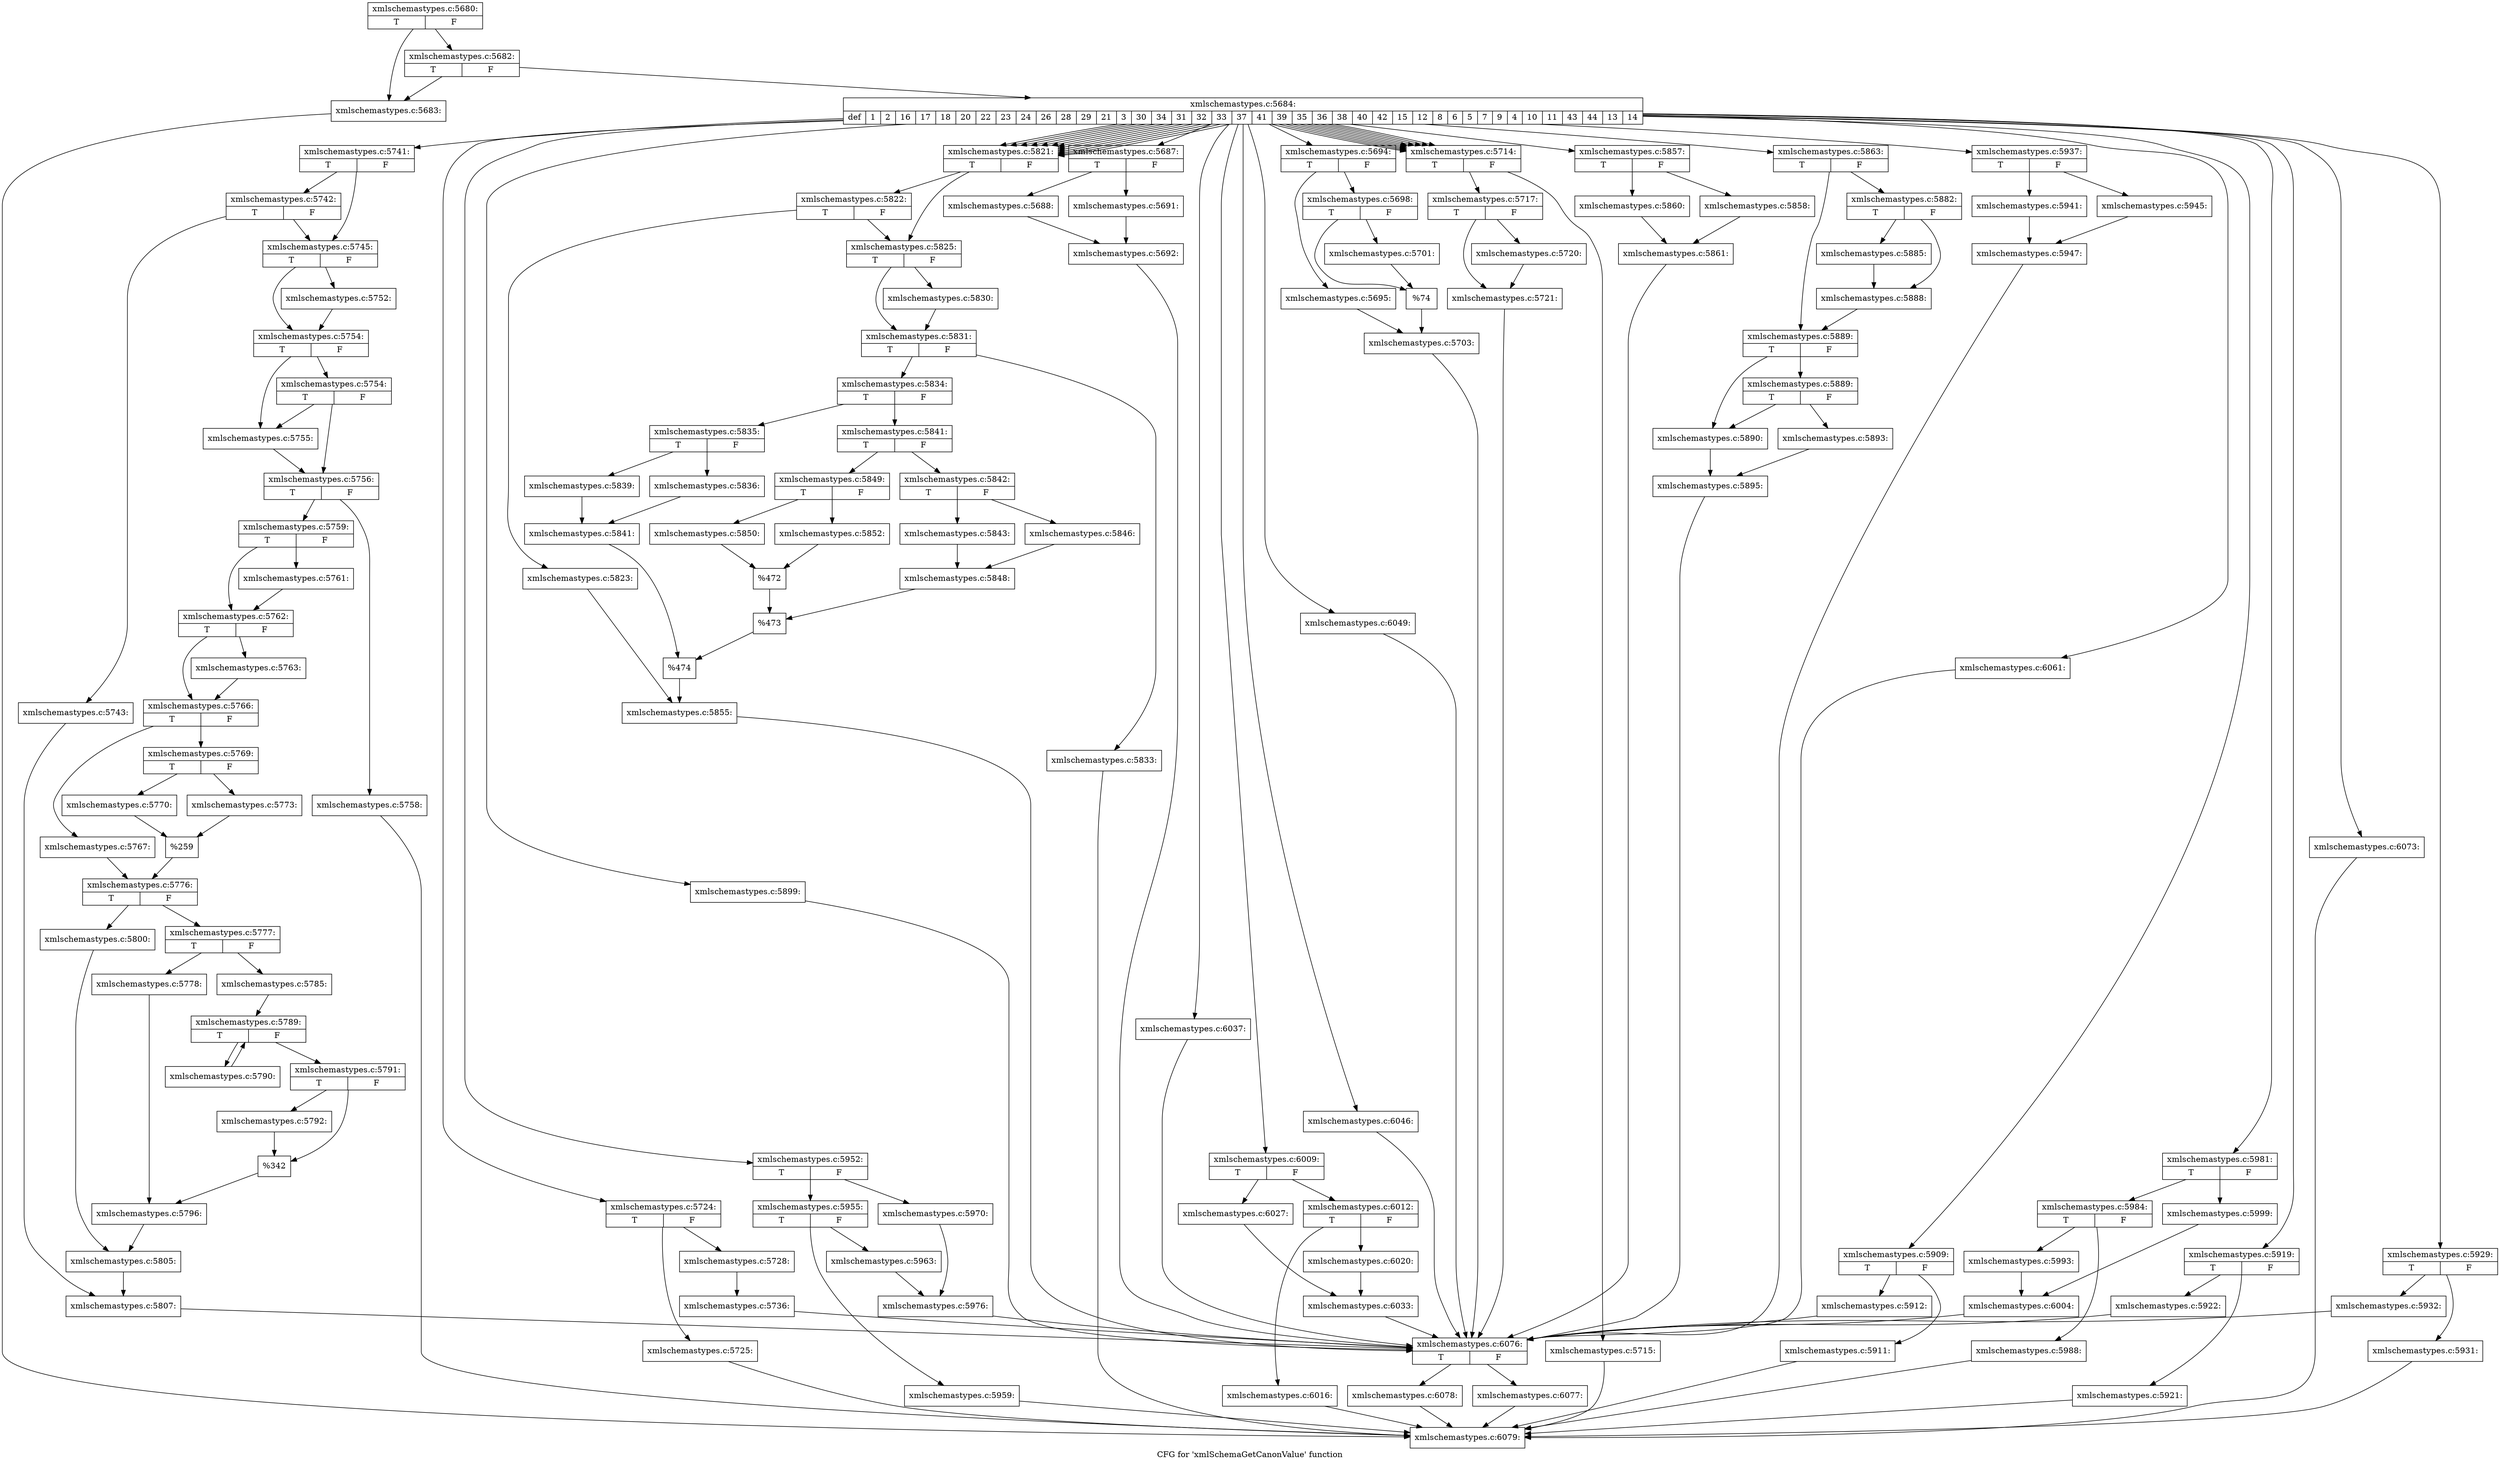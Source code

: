 digraph "CFG for 'xmlSchemaGetCanonValue' function" {
	label="CFG for 'xmlSchemaGetCanonValue' function";

	Node0x575dc80 [shape=record,label="{xmlschemastypes.c:5680:|{<s0>T|<s1>F}}"];
	Node0x575dc80 -> Node0x57477c0;
	Node0x575dc80 -> Node0x5747860;
	Node0x5747860 [shape=record,label="{xmlschemastypes.c:5682:|{<s0>T|<s1>F}}"];
	Node0x5747860 -> Node0x57477c0;
	Node0x5747860 -> Node0x5747810;
	Node0x57477c0 [shape=record,label="{xmlschemastypes.c:5683:}"];
	Node0x57477c0 -> Node0x575df00;
	Node0x5747810 [shape=record,label="{xmlschemastypes.c:5684:|{<s0>def|<s1>1|<s2>2|<s3>16|<s4>17|<s5>18|<s6>20|<s7>22|<s8>23|<s9>24|<s10>26|<s11>28|<s12>29|<s13>21|<s14>3|<s15>30|<s16>34|<s17>31|<s18>32|<s19>33|<s20>37|<s21>41|<s22>39|<s23>35|<s24>36|<s25>38|<s26>40|<s27>42|<s28>15|<s29>12|<s30>8|<s31>6|<s32>5|<s33>7|<s34>9|<s35>4|<s36>10|<s37>11|<s38>43|<s39>44|<s40>13|<s41>14}}"];
	Node0x5747810 -> Node0x575f170;
	Node0x5747810 -> Node0x575f470;
	Node0x5747810 -> Node0x57608f0;
	Node0x5747810 -> Node0x57621c0;
	Node0x5747810 -> Node0x57621c0;
	Node0x5747810 -> Node0x57621c0;
	Node0x5747810 -> Node0x57621c0;
	Node0x5747810 -> Node0x57621c0;
	Node0x5747810 -> Node0x57621c0;
	Node0x5747810 -> Node0x57621c0;
	Node0x5747810 -> Node0x57621c0;
	Node0x5747810 -> Node0x57621c0;
	Node0x5747810 -> Node0x57621c0;
	Node0x5747810 -> Node0x5763be0;
	Node0x5747810 -> Node0x5765850;
	Node0x5747810 -> Node0x5775820;
	Node0x5747810 -> Node0x5775820;
	Node0x5747810 -> Node0x5775820;
	Node0x5747810 -> Node0x5775820;
	Node0x5747810 -> Node0x5775820;
	Node0x5747810 -> Node0x5775820;
	Node0x5747810 -> Node0x5775820;
	Node0x5747810 -> Node0x5775820;
	Node0x5747810 -> Node0x5775820;
	Node0x5747810 -> Node0x5775820;
	Node0x5747810 -> Node0x5775820;
	Node0x5747810 -> Node0x5775820;
	Node0x5747810 -> Node0x5775820;
	Node0x5747810 -> Node0x577d090;
	Node0x5747810 -> Node0x577df10;
	Node0x5747810 -> Node0x5788400;
	Node0x5747810 -> Node0x55d1350;
	Node0x5747810 -> Node0x578b3a0;
	Node0x5747810 -> Node0x578c670;
	Node0x5747810 -> Node0x578eb00;
	Node0x5747810 -> Node0x569c9d0;
	Node0x5747810 -> Node0x56a0d90;
	Node0x5747810 -> Node0x57a11e0;
	Node0x5747810 -> Node0x57a6700;
	Node0x5747810 -> Node0x57a6d90;
	Node0x5747810 -> Node0x57a7420;
	Node0x5747810 -> Node0x57a8340;
	Node0x575f470 [shape=record,label="{xmlschemastypes.c:5687:|{<s0>T|<s1>F}}"];
	Node0x575f470 -> Node0x575f560;
	Node0x575f470 -> Node0x575f600;
	Node0x575f560 [shape=record,label="{xmlschemastypes.c:5688:}"];
	Node0x575f560 -> Node0x575f5b0;
	Node0x575f600 [shape=record,label="{xmlschemastypes.c:5691:}"];
	Node0x575f600 -> Node0x575f5b0;
	Node0x575f5b0 [shape=record,label="{xmlschemastypes.c:5692:}"];
	Node0x575f5b0 -> Node0x575ef60;
	Node0x57608f0 [shape=record,label="{xmlschemastypes.c:5694:|{<s0>T|<s1>F}}"];
	Node0x57608f0 -> Node0x57609a0;
	Node0x57608f0 -> Node0x5760a40;
	Node0x57609a0 [shape=record,label="{xmlschemastypes.c:5695:}"];
	Node0x57609a0 -> Node0x57609f0;
	Node0x5760a40 [shape=record,label="{xmlschemastypes.c:5698:|{<s0>T|<s1>F}}"];
	Node0x5760a40 -> Node0x5761730;
	Node0x5760a40 -> Node0x5761780;
	Node0x5761730 [shape=record,label="{xmlschemastypes.c:5701:}"];
	Node0x5761730 -> Node0x5761780;
	Node0x5761780 [shape=record,label="{%74}"];
	Node0x5761780 -> Node0x57609f0;
	Node0x57609f0 [shape=record,label="{xmlschemastypes.c:5703:}"];
	Node0x57609f0 -> Node0x575ef60;
	Node0x57621c0 [shape=record,label="{xmlschemastypes.c:5714:|{<s0>T|<s1>F}}"];
	Node0x57621c0 -> Node0x575f290;
	Node0x57621c0 -> Node0x575f2e0;
	Node0x575f290 [shape=record,label="{xmlschemastypes.c:5715:}"];
	Node0x575f290 -> Node0x575df00;
	Node0x575f2e0 [shape=record,label="{xmlschemastypes.c:5717:|{<s0>T|<s1>F}}"];
	Node0x575f2e0 -> Node0x5763270;
	Node0x575f2e0 -> Node0x57632c0;
	Node0x5763270 [shape=record,label="{xmlschemastypes.c:5720:}"];
	Node0x5763270 -> Node0x57632c0;
	Node0x57632c0 [shape=record,label="{xmlschemastypes.c:5721:}"];
	Node0x57632c0 -> Node0x575ef60;
	Node0x5763be0 [shape=record,label="{xmlschemastypes.c:5724:|{<s0>T|<s1>F}}"];
	Node0x5763be0 -> Node0x5763c90;
	Node0x5763be0 -> Node0x5763d30;
	Node0x5763c90 [shape=record,label="{xmlschemastypes.c:5725:}"];
	Node0x5763c90 -> Node0x575df00;
	Node0x5763d30 [shape=record,label="{xmlschemastypes.c:5728:}"];
	Node0x5763d30 -> Node0x5763ce0;
	Node0x5763ce0 [shape=record,label="{xmlschemastypes.c:5736:}"];
	Node0x5763ce0 -> Node0x575ef60;
	Node0x5765850 [shape=record,label="{xmlschemastypes.c:5741:|{<s0>T|<s1>F}}"];
	Node0x5765850 -> Node0x5766c40;
	Node0x5765850 -> Node0x5766bf0;
	Node0x5766c40 [shape=record,label="{xmlschemastypes.c:5742:|{<s0>T|<s1>F}}"];
	Node0x5766c40 -> Node0x5766b50;
	Node0x5766c40 -> Node0x5766bf0;
	Node0x5766b50 [shape=record,label="{xmlschemastypes.c:5743:}"];
	Node0x5766b50 -> Node0x5766ba0;
	Node0x5766bf0 [shape=record,label="{xmlschemastypes.c:5745:|{<s0>T|<s1>F}}"];
	Node0x5766bf0 -> Node0x5769050;
	Node0x5766bf0 -> Node0x57690a0;
	Node0x5769050 [shape=record,label="{xmlschemastypes.c:5752:}"];
	Node0x5769050 -> Node0x57690a0;
	Node0x57690a0 [shape=record,label="{xmlschemastypes.c:5754:|{<s0>T|<s1>F}}"];
	Node0x57690a0 -> Node0x57696f0;
	Node0x57690a0 -> Node0x5769790;
	Node0x5769790 [shape=record,label="{xmlschemastypes.c:5754:|{<s0>T|<s1>F}}"];
	Node0x5769790 -> Node0x57696f0;
	Node0x5769790 -> Node0x5769740;
	Node0x57696f0 [shape=record,label="{xmlschemastypes.c:5755:}"];
	Node0x57696f0 -> Node0x5769740;
	Node0x5769740 [shape=record,label="{xmlschemastypes.c:5756:|{<s0>T|<s1>F}}"];
	Node0x5769740 -> Node0x576a850;
	Node0x5769740 -> Node0x576a8a0;
	Node0x576a850 [shape=record,label="{xmlschemastypes.c:5758:}"];
	Node0x576a850 -> Node0x575df00;
	Node0x576a8a0 [shape=record,label="{xmlschemastypes.c:5759:|{<s0>T|<s1>F}}"];
	Node0x576a8a0 -> Node0x576ae90;
	Node0x576a8a0 -> Node0x576aee0;
	Node0x576ae90 [shape=record,label="{xmlschemastypes.c:5761:}"];
	Node0x576ae90 -> Node0x576aee0;
	Node0x576aee0 [shape=record,label="{xmlschemastypes.c:5762:|{<s0>T|<s1>F}}"];
	Node0x576aee0 -> Node0x576b650;
	Node0x576aee0 -> Node0x576b6a0;
	Node0x576b650 [shape=record,label="{xmlschemastypes.c:5763:}"];
	Node0x576b650 -> Node0x576b6a0;
	Node0x576b6a0 [shape=record,label="{xmlschemastypes.c:5766:|{<s0>T|<s1>F}}"];
	Node0x576b6a0 -> Node0x576c470;
	Node0x576b6a0 -> Node0x576c510;
	Node0x576c470 [shape=record,label="{xmlschemastypes.c:5767:}"];
	Node0x576c470 -> Node0x576c4c0;
	Node0x576c510 [shape=record,label="{xmlschemastypes.c:5769:|{<s0>T|<s1>F}}"];
	Node0x576c510 -> Node0x576d180;
	Node0x576c510 -> Node0x576d460;
	Node0x576d180 [shape=record,label="{xmlschemastypes.c:5770:}"];
	Node0x576d180 -> Node0x576d4b0;
	Node0x576d460 [shape=record,label="{xmlschemastypes.c:5773:}"];
	Node0x576d460 -> Node0x576d4b0;
	Node0x576d4b0 [shape=record,label="{%259}"];
	Node0x576d4b0 -> Node0x576c4c0;
	Node0x576c4c0 [shape=record,label="{xmlschemastypes.c:5776:|{<s0>T|<s1>F}}"];
	Node0x576c4c0 -> Node0x576f750;
	Node0x576c4c0 -> Node0x576f7f0;
	Node0x576f750 [shape=record,label="{xmlschemastypes.c:5777:|{<s0>T|<s1>F}}"];
	Node0x576f750 -> Node0x576fd60;
	Node0x576f750 -> Node0x576fe00;
	Node0x576fd60 [shape=record,label="{xmlschemastypes.c:5778:}"];
	Node0x576fd60 -> Node0x576fdb0;
	Node0x576fe00 [shape=record,label="{xmlschemastypes.c:5785:}"];
	Node0x576fe00 -> Node0x56a75b0;
	Node0x56a75b0 [shape=record,label="{xmlschemastypes.c:5789:|{<s0>T|<s1>F}}"];
	Node0x56a75b0 -> Node0x56a7bd0;
	Node0x56a75b0 -> Node0x56a7790;
	Node0x56a7bd0 [shape=record,label="{xmlschemastypes.c:5790:}"];
	Node0x56a7bd0 -> Node0x56a75b0;
	Node0x56a7790 [shape=record,label="{xmlschemastypes.c:5791:|{<s0>T|<s1>F}}"];
	Node0x56a7790 -> Node0x55a5050;
	Node0x56a7790 -> Node0x5772fa0;
	Node0x55a5050 [shape=record,label="{xmlschemastypes.c:5792:}"];
	Node0x55a5050 -> Node0x5772fa0;
	Node0x5772fa0 [shape=record,label="{%342}"];
	Node0x5772fa0 -> Node0x576fdb0;
	Node0x576fdb0 [shape=record,label="{xmlschemastypes.c:5796:}"];
	Node0x576fdb0 -> Node0x576f7a0;
	Node0x576f7f0 [shape=record,label="{xmlschemastypes.c:5800:}"];
	Node0x576f7f0 -> Node0x576f7a0;
	Node0x576f7a0 [shape=record,label="{xmlschemastypes.c:5805:}"];
	Node0x576f7a0 -> Node0x5766ba0;
	Node0x5766ba0 [shape=record,label="{xmlschemastypes.c:5807:}"];
	Node0x5766ba0 -> Node0x575ef60;
	Node0x5775820 [shape=record,label="{xmlschemastypes.c:5821:|{<s0>T|<s1>F}}"];
	Node0x5775820 -> Node0x57759c0;
	Node0x5775820 -> Node0x5775970;
	Node0x57759c0 [shape=record,label="{xmlschemastypes.c:5822:|{<s0>T|<s1>F}}"];
	Node0x57759c0 -> Node0x57758d0;
	Node0x57759c0 -> Node0x5775970;
	Node0x57758d0 [shape=record,label="{xmlschemastypes.c:5823:}"];
	Node0x57758d0 -> Node0x5775920;
	Node0x5775970 [shape=record,label="{xmlschemastypes.c:5825:|{<s0>T|<s1>F}}"];
	Node0x5775970 -> Node0x5777660;
	Node0x5775970 -> Node0x57776b0;
	Node0x5777660 [shape=record,label="{xmlschemastypes.c:5830:}"];
	Node0x5777660 -> Node0x57776b0;
	Node0x57776b0 [shape=record,label="{xmlschemastypes.c:5831:|{<s0>T|<s1>F}}"];
	Node0x57776b0 -> Node0x57780c0;
	Node0x57776b0 -> Node0x5778110;
	Node0x57780c0 [shape=record,label="{xmlschemastypes.c:5833:}"];
	Node0x57780c0 -> Node0x575df00;
	Node0x5778110 [shape=record,label="{xmlschemastypes.c:5834:|{<s0>T|<s1>F}}"];
	Node0x5778110 -> Node0x5778660;
	Node0x5778110 -> Node0x5778700;
	Node0x5778660 [shape=record,label="{xmlschemastypes.c:5835:|{<s0>T|<s1>F}}"];
	Node0x5778660 -> Node0x5778b90;
	Node0x5778660 -> Node0x5778c30;
	Node0x5778b90 [shape=record,label="{xmlschemastypes.c:5836:}"];
	Node0x5778b90 -> Node0x5778be0;
	Node0x5778c30 [shape=record,label="{xmlschemastypes.c:5839:}"];
	Node0x5778c30 -> Node0x5778be0;
	Node0x5778be0 [shape=record,label="{xmlschemastypes.c:5841:}"];
	Node0x5778be0 -> Node0x57786b0;
	Node0x5778700 [shape=record,label="{xmlschemastypes.c:5841:|{<s0>T|<s1>F}}"];
	Node0x5778700 -> Node0x577a330;
	Node0x5778700 -> Node0x577a3d0;
	Node0x577a330 [shape=record,label="{xmlschemastypes.c:5842:|{<s0>T|<s1>F}}"];
	Node0x577a330 -> Node0x577a7e0;
	Node0x577a330 -> Node0x577a880;
	Node0x577a7e0 [shape=record,label="{xmlschemastypes.c:5843:}"];
	Node0x577a7e0 -> Node0x577a830;
	Node0x577a880 [shape=record,label="{xmlschemastypes.c:5846:}"];
	Node0x577a880 -> Node0x577a830;
	Node0x577a830 [shape=record,label="{xmlschemastypes.c:5848:}"];
	Node0x577a830 -> Node0x577a380;
	Node0x577a3d0 [shape=record,label="{xmlschemastypes.c:5849:|{<s0>T|<s1>F}}"];
	Node0x577a3d0 -> Node0x577bd10;
	Node0x577a3d0 -> Node0x577bdb0;
	Node0x577bd10 [shape=record,label="{xmlschemastypes.c:5850:}"];
	Node0x577bd10 -> Node0x577bd60;
	Node0x577bdb0 [shape=record,label="{xmlschemastypes.c:5852:}"];
	Node0x577bdb0 -> Node0x577bd60;
	Node0x577bd60 [shape=record,label="{%472}"];
	Node0x577bd60 -> Node0x577a380;
	Node0x577a380 [shape=record,label="{%473}"];
	Node0x577a380 -> Node0x57786b0;
	Node0x57786b0 [shape=record,label="{%474}"];
	Node0x57786b0 -> Node0x5775920;
	Node0x5775920 [shape=record,label="{xmlschemastypes.c:5855:}"];
	Node0x5775920 -> Node0x575ef60;
	Node0x577d090 [shape=record,label="{xmlschemastypes.c:5857:|{<s0>T|<s1>F}}"];
	Node0x577d090 -> Node0x577d140;
	Node0x577d090 -> Node0x577d1e0;
	Node0x577d140 [shape=record,label="{xmlschemastypes.c:5858:}"];
	Node0x577d140 -> Node0x577d190;
	Node0x577d1e0 [shape=record,label="{xmlschemastypes.c:5860:}"];
	Node0x577d1e0 -> Node0x577d190;
	Node0x577d190 [shape=record,label="{xmlschemastypes.c:5861:}"];
	Node0x577d190 -> Node0x575ef60;
	Node0x577df10 [shape=record,label="{xmlschemastypes.c:5863:|{<s0>T|<s1>F}}"];
	Node0x577df10 -> Node0x5782570;
	Node0x577df10 -> Node0x5703ed0;
	Node0x5782570 [shape=record,label="{xmlschemastypes.c:5882:|{<s0>T|<s1>F}}"];
	Node0x5782570 -> Node0x57858e0;
	Node0x5782570 -> Node0x5785930;
	Node0x57858e0 [shape=record,label="{xmlschemastypes.c:5885:}"];
	Node0x57858e0 -> Node0x5785930;
	Node0x5785930 [shape=record,label="{xmlschemastypes.c:5888:}"];
	Node0x5785930 -> Node0x5703ed0;
	Node0x5703ed0 [shape=record,label="{xmlschemastypes.c:5889:|{<s0>T|<s1>F}}"];
	Node0x5703ed0 -> Node0x5786570;
	Node0x5703ed0 -> Node0x5786660;
	Node0x5786660 [shape=record,label="{xmlschemastypes.c:5889:|{<s0>T|<s1>F}}"];
	Node0x5786660 -> Node0x5786570;
	Node0x5786660 -> Node0x5786610;
	Node0x5786570 [shape=record,label="{xmlschemastypes.c:5890:}"];
	Node0x5786570 -> Node0x57865c0;
	Node0x5786610 [shape=record,label="{xmlschemastypes.c:5893:}"];
	Node0x5786610 -> Node0x57865c0;
	Node0x57865c0 [shape=record,label="{xmlschemastypes.c:5895:}"];
	Node0x57865c0 -> Node0x575ef60;
	Node0x5788400 [shape=record,label="{xmlschemastypes.c:5899:}"];
	Node0x5788400 -> Node0x575ef60;
	Node0x55d1350 [shape=record,label="{xmlschemastypes.c:5909:|{<s0>T|<s1>F}}"];
	Node0x55d1350 -> Node0x578a4b0;
	Node0x55d1350 -> Node0x578a500;
	Node0x578a4b0 [shape=record,label="{xmlschemastypes.c:5911:}"];
	Node0x578a4b0 -> Node0x575df00;
	Node0x578a500 [shape=record,label="{xmlschemastypes.c:5912:}"];
	Node0x578a500 -> Node0x575ef60;
	Node0x578b3a0 [shape=record,label="{xmlschemastypes.c:5919:|{<s0>T|<s1>F}}"];
	Node0x578b3a0 -> Node0x578b7c0;
	Node0x578b3a0 -> Node0x578b810;
	Node0x578b7c0 [shape=record,label="{xmlschemastypes.c:5921:}"];
	Node0x578b7c0 -> Node0x575df00;
	Node0x578b810 [shape=record,label="{xmlschemastypes.c:5922:}"];
	Node0x578b810 -> Node0x575ef60;
	Node0x578c670 [shape=record,label="{xmlschemastypes.c:5929:|{<s0>T|<s1>F}}"];
	Node0x578c670 -> Node0x5762620;
	Node0x578c670 -> Node0x5762670;
	Node0x5762620 [shape=record,label="{xmlschemastypes.c:5931:}"];
	Node0x5762620 -> Node0x575df00;
	Node0x5762670 [shape=record,label="{xmlschemastypes.c:5932:}"];
	Node0x5762670 -> Node0x575ef60;
	Node0x578eb00 [shape=record,label="{xmlschemastypes.c:5937:|{<s0>T|<s1>F}}"];
	Node0x578eb00 -> Node0x578f010;
	Node0x578eb00 -> Node0x578f0b0;
	Node0x578f010 [shape=record,label="{xmlschemastypes.c:5941:}"];
	Node0x578f010 -> Node0x578f060;
	Node0x578f0b0 [shape=record,label="{xmlschemastypes.c:5945:}"];
	Node0x578f0b0 -> Node0x578f060;
	Node0x578f060 [shape=record,label="{xmlschemastypes.c:5947:}"];
	Node0x578f060 -> Node0x575ef60;
	Node0x569c9d0 [shape=record,label="{xmlschemastypes.c:5952:|{<s0>T|<s1>F}}"];
	Node0x569c9d0 -> Node0x569cdc0;
	Node0x569c9d0 -> Node0x569ce60;
	Node0x569cdc0 [shape=record,label="{xmlschemastypes.c:5955:|{<s0>T|<s1>F}}"];
	Node0x569cdc0 -> Node0x569e030;
	Node0x569cdc0 -> Node0x569e360;
	Node0x569e030 [shape=record,label="{xmlschemastypes.c:5959:}"];
	Node0x569e030 -> Node0x575df00;
	Node0x569e360 [shape=record,label="{xmlschemastypes.c:5963:}"];
	Node0x569e360 -> Node0x569ce10;
	Node0x569ce60 [shape=record,label="{xmlschemastypes.c:5970:}"];
	Node0x569ce60 -> Node0x569ce10;
	Node0x569ce10 [shape=record,label="{xmlschemastypes.c:5976:}"];
	Node0x569ce10 -> Node0x575ef60;
	Node0x56a0d90 [shape=record,label="{xmlschemastypes.c:5981:|{<s0>T|<s1>F}}"];
	Node0x56a0d90 -> Node0x56a1140;
	Node0x56a0d90 -> Node0x56a11e0;
	Node0x56a1140 [shape=record,label="{xmlschemastypes.c:5984:|{<s0>T|<s1>F}}"];
	Node0x56a1140 -> Node0x56a1d10;
	Node0x56a1140 -> Node0x56a1d60;
	Node0x56a1d10 [shape=record,label="{xmlschemastypes.c:5988:}"];
	Node0x56a1d10 -> Node0x575df00;
	Node0x56a1d60 [shape=record,label="{xmlschemastypes.c:5993:}"];
	Node0x56a1d60 -> Node0x56a1190;
	Node0x56a11e0 [shape=record,label="{xmlschemastypes.c:5999:}"];
	Node0x56a11e0 -> Node0x56a1190;
	Node0x56a1190 [shape=record,label="{xmlschemastypes.c:6004:}"];
	Node0x56a1190 -> Node0x575ef60;
	Node0x57a11e0 [shape=record,label="{xmlschemastypes.c:6009:|{<s0>T|<s1>F}}"];
	Node0x57a11e0 -> Node0x57a1670;
	Node0x57a11e0 -> Node0x57a1710;
	Node0x57a1670 [shape=record,label="{xmlschemastypes.c:6012:|{<s0>T|<s1>F}}"];
	Node0x57a1670 -> Node0x57a2240;
	Node0x57a1670 -> Node0x57a2290;
	Node0x57a2240 [shape=record,label="{xmlschemastypes.c:6016:}"];
	Node0x57a2240 -> Node0x575df00;
	Node0x57a2290 [shape=record,label="{xmlschemastypes.c:6020:}"];
	Node0x57a2290 -> Node0x57a16c0;
	Node0x57a1710 [shape=record,label="{xmlschemastypes.c:6027:}"];
	Node0x57a1710 -> Node0x57a16c0;
	Node0x57a16c0 [shape=record,label="{xmlschemastypes.c:6033:}"];
	Node0x57a16c0 -> Node0x575ef60;
	Node0x57a6700 [shape=record,label="{xmlschemastypes.c:6037:}"];
	Node0x57a6700 -> Node0x575ef60;
	Node0x57a6d90 [shape=record,label="{xmlschemastypes.c:6046:}"];
	Node0x57a6d90 -> Node0x575ef60;
	Node0x57a7420 [shape=record,label="{xmlschemastypes.c:6049:}"];
	Node0x57a7420 -> Node0x575ef60;
	Node0x57a8340 [shape=record,label="{xmlschemastypes.c:6061:}"];
	Node0x57a8340 -> Node0x575ef60;
	Node0x575f170 [shape=record,label="{xmlschemastypes.c:6073:}"];
	Node0x575f170 -> Node0x575df00;
	Node0x575ef60 [shape=record,label="{xmlschemastypes.c:6076:|{<s0>T|<s1>F}}"];
	Node0x575ef60 -> Node0x57a96f0;
	Node0x575ef60 -> Node0x57a9740;
	Node0x57a96f0 [shape=record,label="{xmlschemastypes.c:6077:}"];
	Node0x57a96f0 -> Node0x575df00;
	Node0x57a9740 [shape=record,label="{xmlschemastypes.c:6078:}"];
	Node0x57a9740 -> Node0x575df00;
	Node0x575df00 [shape=record,label="{xmlschemastypes.c:6079:}"];
}
